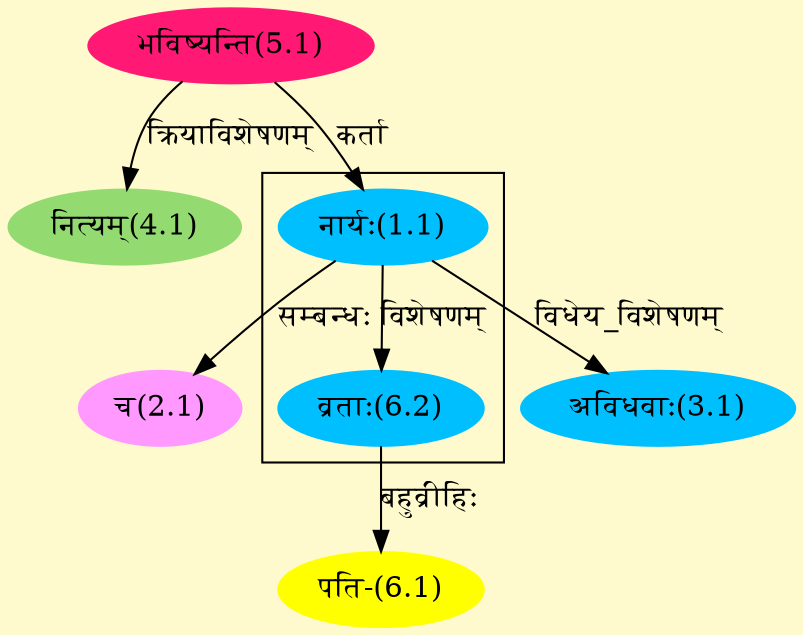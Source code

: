 digraph G{
rankdir=BT;
 compound=true;
 bgcolor="lemonchiffon1";

subgraph cluster_1{
Node6_2 [style=filled, color="#00BFFF" label = "व्रताः(6.2)"]
Node1_1 [style=filled, color="#00BFFF" label = "नार्यः(1.1)"]

}
Node1_1 [style=filled, color="#00BFFF" label = "नार्यः(1.1)"]
Node5_1 [style=filled, color="#FF1975" label = "भविष्यन्ति(5.1)"]
Node2_1 [style=filled, color="#FF99FF" label = "च(2.1)"]
Node3_1 [style=filled, color="#00BFFF" label = "अविधवाः(3.1)"]
Node4_1 [style=filled, color="#93DB70" label = "नित्यम्(4.1)"]
Node6_1 [style=filled, color="#FFFF00" label = "पति-(6.1)"]
Node6_2 [style=filled, color="#00BFFF" label = "व्रताः(6.2)"]
/* Start of Relations section */

Node1_1 -> Node5_1 [  label="कर्ता"  dir="back" ]
Node2_1 -> Node1_1 [  label="सम्बन्धः"  dir="back" ]
Node3_1 -> Node1_1 [  label="विधेय_विशेषणम्"  dir="back" ]
Node4_1 -> Node5_1 [  label="क्रियाविशेषणम्"  dir="back" ]
Node6_1 -> Node6_2 [  label="बहुव्रीहिः"  dir="back" ]
Node6_2 -> Node1_1 [  label="विशेषणम्"  dir="back" ]
}
